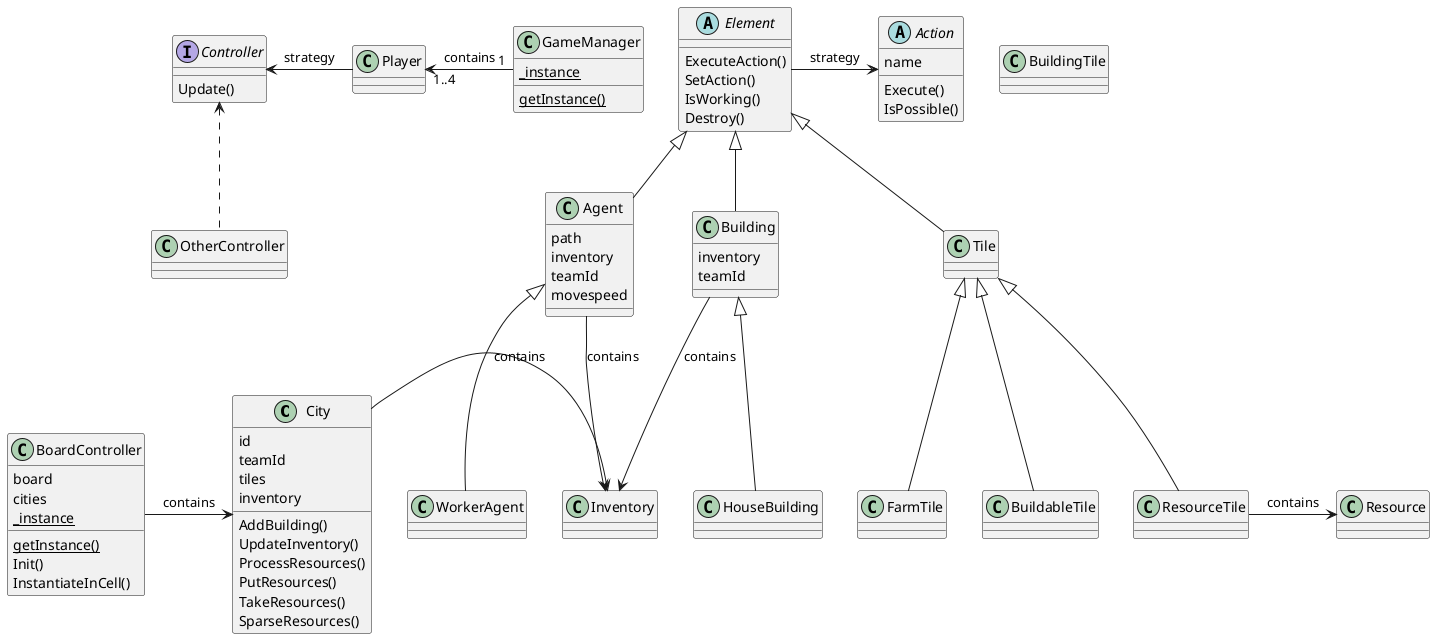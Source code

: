 @startuml name

class City
{
  id
  teamId
  tiles
  inventory

  AddBuilding()
  UpdateInventory()
  ProcessResources()
  PutResources()
  TakeResources()
  SparseResources()
}
class BoardController
{
  board
  cities
  {static} _instance 


  {static} getInstance()
  Init() 
  InstantiateInCell()
}

class GameManager
{
  {static} _instance 
  {static} getInstance()
}
interface Controller
{
  Update()
}
class Player
{

}
class OtherController
{

}
class Inventory
{
  
}
abstract class Element {
  ExecuteAction()
  SetAction()
  IsWorking()
  Destroy()
}

abstract class Action 
{ 
  name
  
  Execute()
  IsPossible()
}  
class Agent
{
  path
  inventory
  teamId
  movespeed
}
class WorkerAgent
{
  
}
class Building
{
  inventory
  teamId
}
class HouseBuilding
{
  
}
class Tile
{
  
}
class ResourceTile
{

}

class Resource
{

}

class BuildingTile
{

}
class FarmTile
{

}








Element <|-down-  Agent
Element <|-down- Building
Element <|-down- Tile
Action <-left- Element : strategy

Tile <|-down-  BuildableTile
Tile <|-down- ResourceTile
Tile <|-down- FarmTile

Building <|-down- HouseBuilding

Agent <|-down- WorkerAgent

City <-left- BoardController : contains

Controller <-right- Player : strategy 
Controller <.. OtherController

GameManager "1" -left-> "1..4" Player :contains

Agent --> Inventory : contains
Building --> Inventory: contains
City -> Inventory: contains

ResourceTile -> Resource: contains
@enduml